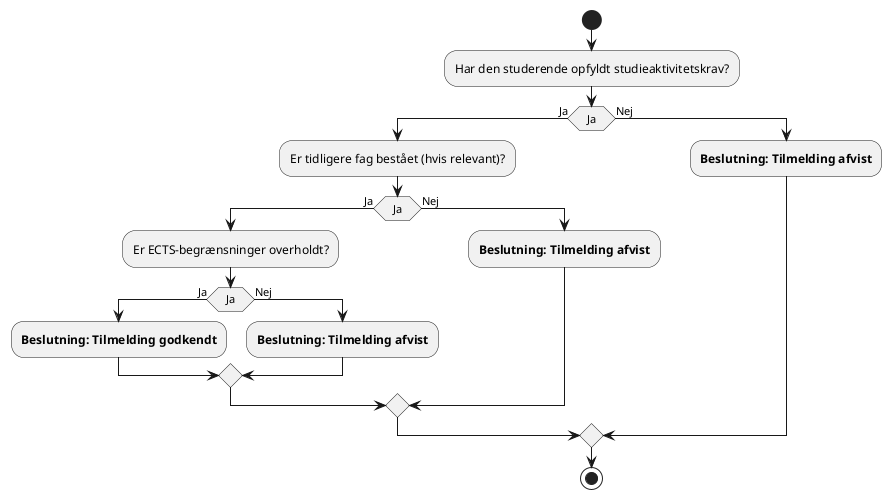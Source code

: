 @startuml Afsnit: §8, stk. 1-3 - Beslutning: Tilmelding til fag og prøver
start
:Har den studerende opfyldt studieaktivitetskrav?;
if (Ja) then (Ja)
  :Er tidligere fag bestået (hvis relevant)?;
  if (Ja) then (Ja)
    :Er ECTS-begrænsninger overholdt?;
    if (Ja) then (Ja)
      :**Beslutning: Tilmelding godkendt**;
    else (Nej)
      :**Beslutning: Tilmelding afvist**;
    endif
  else (Nej)
    :**Beslutning: Tilmelding afvist**;
  endif
else (Nej)
  :**Beslutning: Tilmelding afvist**;
endif
stop
@enduml
